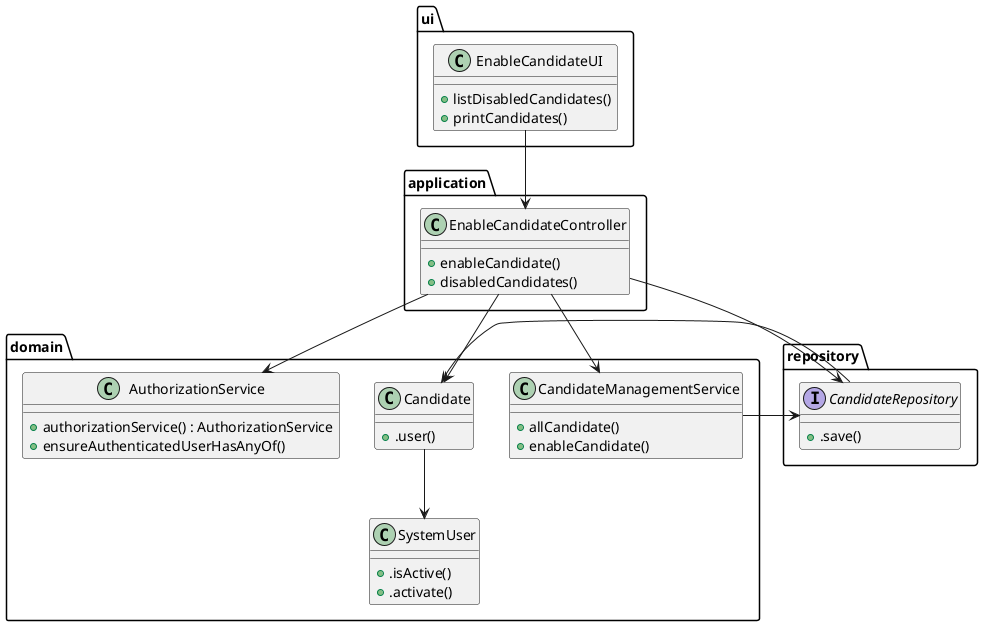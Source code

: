 @startuml




package ui {
        class EnableCandidateUI {
            +listDisabledCandidates()
            +printCandidates()
        }

    }




    package application {
        class EnableCandidateController {
            +enableCandidate()
            +disabledCandidates()
        }
    }

    package repository {

        interface CandidateRepository{
            +.save()
        }
    }

    package domain {
        class SystemUser{
            +.isActive()
            +.activate()
        }

        class AuthorizationService {
            +authorizationService() : AuthorizationService
            +ensureAuthenticatedUserHasAnyOf()
        }

        class Candidate {
            +.user()
        }
        class CandidateManagementService{
           +allCandidate()
           +enableCandidate()
        }
    }




CandidateManagementService -> CandidateRepository
EnableCandidateUI --> EnableCandidateController
CandidateRepository -> Candidate
Candidate --> SystemUser
EnableCandidateController --> Candidate
EnableCandidateController --> CandidateRepository
EnableCandidateController --> AuthorizationService
EnableCandidateController --> CandidateManagementService
@enduml